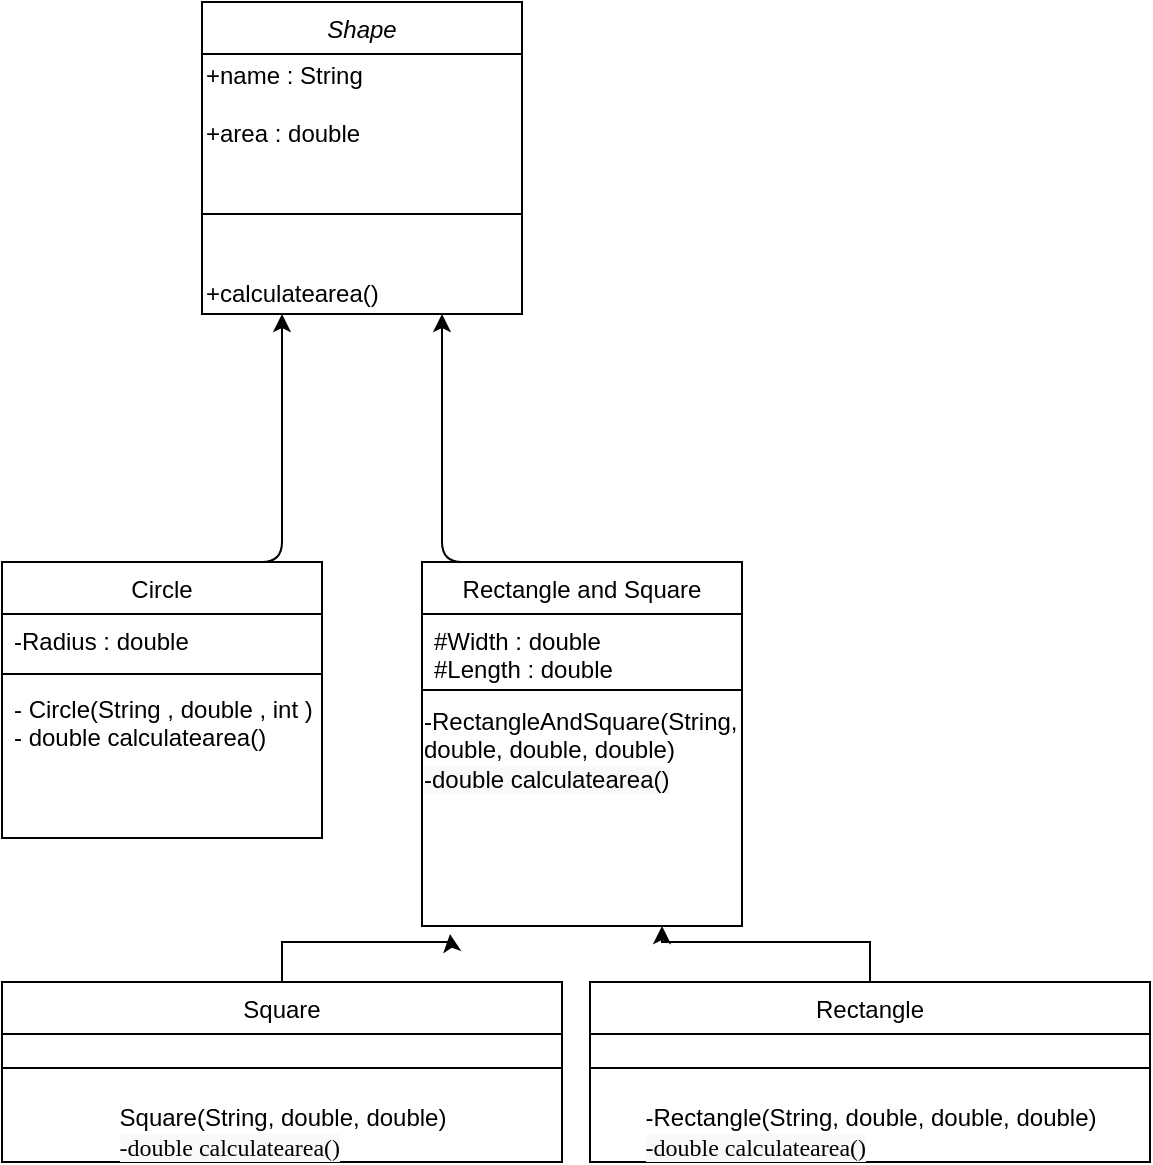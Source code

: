 <mxfile type="github" version="13.7.3">
  <diagram id="C5RBs43oDa-KdzZeNtuy" name="Page-1">
    <mxGraphModel grid="1" shadow="0" math="0" pageHeight="1169" pageWidth="827" pageScale="1" page="1" fold="1" arrows="1" connect="1" tooltips="1" guides="1" gridSize="10" dy="919" dx="1033">
      <root>
        <mxCell id="WIyWlLk6GJQsqaUBKTNV-0" />
        <mxCell id="WIyWlLk6GJQsqaUBKTNV-1" parent="WIyWlLk6GJQsqaUBKTNV-0" />
        <mxCell id="zkfFHV4jXpPFQw0GAbJ--0" value="Shape" parent="WIyWlLk6GJQsqaUBKTNV-1" vertex="1" style="swimlane;fontStyle=2;align=center;verticalAlign=top;childLayout=stackLayout;horizontal=1;startSize=26;horizontalStack=0;resizeParent=1;resizeLast=0;collapsible=1;marginBottom=0;rounded=0;shadow=0;strokeWidth=1;">
          <mxGeometry height="156" width="160" as="geometry" y="80" x="220">
            <mxRectangle height="26" width="160" as="alternateBounds" y="140" x="230" />
          </mxGeometry>
        </mxCell>
        <mxCell id="gh8xMGNrN26eVv6D6Kvf-16" value="&lt;div align=&quot;left&quot;&gt;+name : String&lt;br&gt;&lt;br&gt;&lt;/div&gt;&lt;div align=&quot;left&quot;&gt;+area : double&lt;/div&gt;" parent="zkfFHV4jXpPFQw0GAbJ--0" vertex="1" style="text;html=1;align=left;verticalAlign=middle;resizable=0;points=[];autosize=1;">
          <mxGeometry height="50" width="160" as="geometry" y="26" />
        </mxCell>
        <mxCell id="zkfFHV4jXpPFQw0GAbJ--4" value="" parent="zkfFHV4jXpPFQw0GAbJ--0" vertex="1" style="line;html=1;strokeWidth=1;align=left;verticalAlign=middle;spacingTop=-1;spacingLeft=3;spacingRight=3;rotatable=0;labelPosition=right;points=[];portConstraint=eastwest;">
          <mxGeometry height="60" width="160" as="geometry" y="76" />
        </mxCell>
        <mxCell id="gh8xMGNrN26eVv6D6Kvf-15" value="+calculatearea()" parent="zkfFHV4jXpPFQw0GAbJ--0" vertex="1" style="text;html=1;strokeColor=none;fillColor=none;align=left;verticalAlign=middle;whiteSpace=wrap;rounded=0;">
          <mxGeometry height="20" width="160" as="geometry" y="136" />
        </mxCell>
        <mxCell id="zkfFHV4jXpPFQw0GAbJ--6" value="Circle" parent="WIyWlLk6GJQsqaUBKTNV-1" vertex="1" style="swimlane;fontStyle=0;align=center;verticalAlign=top;childLayout=stackLayout;horizontal=1;startSize=26;horizontalStack=0;resizeParent=1;resizeLast=0;collapsible=1;marginBottom=0;rounded=0;shadow=0;strokeWidth=1;">
          <mxGeometry height="138" width="160" as="geometry" y="360" x="120">
            <mxRectangle height="26" width="160" as="alternateBounds" y="380" x="130" />
          </mxGeometry>
        </mxCell>
        <mxCell id="zkfFHV4jXpPFQw0GAbJ--8" value="-Radius : double" parent="zkfFHV4jXpPFQw0GAbJ--6" vertex="1" style="text;align=left;verticalAlign=top;spacingLeft=4;spacingRight=4;overflow=hidden;rotatable=0;points=[[0,0.5],[1,0.5]];portConstraint=eastwest;rounded=0;shadow=0;html=0;">
          <mxGeometry height="26" width="160" as="geometry" y="26" />
        </mxCell>
        <mxCell id="zkfFHV4jXpPFQw0GAbJ--9" value="" parent="zkfFHV4jXpPFQw0GAbJ--6" vertex="1" style="line;html=1;strokeWidth=1;align=left;verticalAlign=middle;spacingTop=-1;spacingLeft=3;spacingRight=3;rotatable=0;labelPosition=right;points=[];portConstraint=eastwest;">
          <mxGeometry height="8" width="160" as="geometry" y="52" />
        </mxCell>
        <mxCell id="zkfFHV4jXpPFQw0GAbJ--11" value="- Circle(String , double , int )&lt;br&gt;- double calculatearea()" parent="zkfFHV4jXpPFQw0GAbJ--6" vertex="1" style="text;align=left;verticalAlign=top;spacingLeft=4;spacingRight=4;overflow=hidden;rotatable=0;points=[[0,0.5],[1,0.5]];portConstraint=eastwest;html=1;">
          <mxGeometry height="50" width="160" as="geometry" y="60" />
        </mxCell>
        <mxCell id="zkfFHV4jXpPFQw0GAbJ--13" value="Rectangle and Square" parent="WIyWlLk6GJQsqaUBKTNV-1" vertex="1" style="swimlane;fontStyle=0;align=center;verticalAlign=top;childLayout=stackLayout;horizontal=1;startSize=26;horizontalStack=0;resizeParent=1;resizeLast=0;collapsible=1;marginBottom=0;rounded=0;shadow=0;strokeWidth=1;">
          <mxGeometry height="182" width="160" as="geometry" y="360" x="330">
            <mxRectangle height="26" width="170" as="alternateBounds" y="380" x="340" />
          </mxGeometry>
        </mxCell>
        <mxCell id="zkfFHV4jXpPFQw0GAbJ--14" value="#Width : double &#xa;#Length : double" parent="zkfFHV4jXpPFQw0GAbJ--13" vertex="1" style="text;align=left;verticalAlign=top;spacingLeft=4;spacingRight=4;overflow=hidden;rotatable=0;points=[[0,0.5],[1,0.5]];portConstraint=eastwest;">
          <mxGeometry height="34" width="160" as="geometry" y="26" />
        </mxCell>
        <mxCell id="zkfFHV4jXpPFQw0GAbJ--15" value="" parent="zkfFHV4jXpPFQw0GAbJ--13" vertex="1" style="line;html=1;strokeWidth=1;align=left;verticalAlign=middle;spacingTop=-1;spacingLeft=3;spacingRight=3;rotatable=0;labelPosition=right;points=[];portConstraint=eastwest;">
          <mxGeometry height="8" width="160" as="geometry" y="60" />
        </mxCell>
        <mxCell id="gh8xMGNrN26eVv6D6Kvf-17" value="&lt;div align=&quot;left&quot;&gt;-RectangleAndSquare(String, double, double, double)&lt;br&gt;&lt;span style=&quot;font: 12px / 1.2 &amp;#34;helvetica&amp;#34; ; color: rgb(0 , 0 , 0) ; text-transform: none ; text-indent: 0px ; letter-spacing: normal ; text-decoration: none ; word-spacing: 0px ; display: inline ; float: none ; overflow-wrap: normal ; background-color: rgb(248 , 249 , 250)&quot;&gt;-double calculatearea()&lt;/span&gt;&lt;br&gt;&lt;/div&gt;" parent="zkfFHV4jXpPFQw0GAbJ--13" vertex="1" style="text;html=1;strokeColor=none;fillColor=none;align=center;verticalAlign=middle;whiteSpace=wrap;rounded=0;">
          <mxGeometry height="52" width="160" as="geometry" y="68" />
        </mxCell>
        <mxCell id="gh8xMGNrN26eVv6D6Kvf-4" value="&lt;div align=&quot;left&quot;&gt;&lt;/div&gt;" parent="zkfFHV4jXpPFQw0GAbJ--13" vertex="1" style="text;html=1;strokeColor=none;fillColor=none;align=left;verticalAlign=middle;whiteSpace=wrap;rounded=0;">
          <mxGeometry height="62" width="160" as="geometry" y="120" />
        </mxCell>
        <mxCell id="gh8xMGNrN26eVv6D6Kvf-1" value="" parent="WIyWlLk6GJQsqaUBKTNV-1" style="endArrow=classic;html=1;exitX=0.5;exitY=0;exitDx=0;exitDy=0;entryX=0.75;entryY=1;entryDx=0;entryDy=0;" edge="1" target="zkfFHV4jXpPFQw0GAbJ--0" source="zkfFHV4jXpPFQw0GAbJ--13">
          <mxGeometry height="50" width="50" as="geometry" relative="1">
            <mxPoint as="sourcePoint" y="450" x="-100" />
            <mxPoint as="targetPoint" y="400" x="-50" />
            <Array as="points">
              <mxPoint y="360" x="340" />
            </Array>
          </mxGeometry>
        </mxCell>
        <mxCell id="gh8xMGNrN26eVv6D6Kvf-2" value="" parent="WIyWlLk6GJQsqaUBKTNV-1" style="endArrow=classic;html=1;exitX=0.5;exitY=0;exitDx=0;exitDy=0;entryX=0.25;entryY=1;entryDx=0;entryDy=0;" edge="1" target="zkfFHV4jXpPFQw0GAbJ--0" source="zkfFHV4jXpPFQw0GAbJ--6">
          <mxGeometry height="50" width="50" as="geometry" relative="1">
            <mxPoint as="sourcePoint" y="350" x="200" />
            <mxPoint as="targetPoint" y="310" x="250" />
            <Array as="points">
              <mxPoint y="360" x="260" />
            </Array>
          </mxGeometry>
        </mxCell>
        <mxCell id="gh8xMGNrN26eVv6D6Kvf-10" parent="WIyWlLk6GJQsqaUBKTNV-1" style="edgeStyle=orthogonalEdgeStyle;rounded=0;orthogonalLoop=1;jettySize=auto;html=1;exitX=0.5;exitY=0;exitDx=0;exitDy=0;" edge="1" source="gh8xMGNrN26eVv6D6Kvf-6">
          <mxGeometry as="geometry" relative="1">
            <mxPoint as="targetPoint" y="546" x="344" />
          </mxGeometry>
        </mxCell>
        <mxCell id="gh8xMGNrN26eVv6D6Kvf-6" value="Square" parent="WIyWlLk6GJQsqaUBKTNV-1" vertex="1" style="swimlane;fontStyle=0;align=center;verticalAlign=top;childLayout=stackLayout;horizontal=1;startSize=26;horizontalStack=0;resizeParent=1;resizeLast=0;collapsible=1;marginBottom=0;rounded=0;shadow=0;strokeWidth=1;">
          <mxGeometry height="90" width="280" as="geometry" y="570" x="120">
            <mxRectangle height="26" width="160" as="alternateBounds" y="380" x="130" />
          </mxGeometry>
        </mxCell>
        <mxCell id="gh8xMGNrN26eVv6D6Kvf-8" value="" parent="gh8xMGNrN26eVv6D6Kvf-6" vertex="1" style="line;html=1;strokeWidth=1;align=left;verticalAlign=middle;spacingTop=-1;spacingLeft=3;spacingRight=3;rotatable=0;labelPosition=right;points=[];portConstraint=eastwest;">
          <mxGeometry height="34" width="280" as="geometry" y="26" />
        </mxCell>
        <mxCell id="gh8xMGNrN26eVv6D6Kvf-18" value="&lt;div align=&quot;left&quot; style=&quot;text-align: left ; color: rgb(0 , 0 , 0) ; text-transform: none ; text-indent: 0px ; letter-spacing: normal ; font-family: &amp;#34;helvetica&amp;#34; ; font-size: 12px ; font-style: normal ; font-variant: normal ; font-weight: 400 ; text-decoration: none ; word-spacing: 0px&quot;&gt;Square(String, double, double)&lt;br&gt;&lt;span style=&quot;background-color: rgb(248 , 249 , 250) ; color: rgb(0 , 0 , 0) ; display: inline ; float: none ; font-family: &amp;#34;quot&amp;#34; ; font-stretch: normal ; font-style: normal ; font-variant: normal ; font-weight: normal ; letter-spacing: normal ; line-height: 1.2 ; overflow-wrap: normal ; text-decoration: none ; text-indent: 0px ; text-transform: none ; word-spacing: 0px&quot;&gt;-double calculatearea()&lt;/span&gt;&lt;br&gt;&lt;/div&gt;" parent="gh8xMGNrN26eVv6D6Kvf-6" vertex="1" style="text;html=1;align=center;verticalAlign=middle;resizable=0;points=[];autosize=1;">
          <mxGeometry height="30" width="280" as="geometry" y="60" />
        </mxCell>
        <mxCell id="gh8xMGNrN26eVv6D6Kvf-22" parent="WIyWlLk6GJQsqaUBKTNV-1" style="edgeStyle=orthogonalEdgeStyle;rounded=0;orthogonalLoop=1;jettySize=auto;html=1;exitX=0.5;exitY=0;exitDx=0;exitDy=0;entryX=0.75;entryY=1;entryDx=0;entryDy=0;" edge="1" target="gh8xMGNrN26eVv6D6Kvf-4" source="gh8xMGNrN26eVv6D6Kvf-19">
          <mxGeometry as="geometry" relative="1" />
        </mxCell>
        <mxCell id="gh8xMGNrN26eVv6D6Kvf-19" value="Rectangle" parent="WIyWlLk6GJQsqaUBKTNV-1" vertex="1" style="swimlane;fontStyle=0;align=center;verticalAlign=top;childLayout=stackLayout;horizontal=1;startSize=26;horizontalStack=0;resizeParent=1;resizeLast=0;collapsible=1;marginBottom=0;rounded=0;shadow=0;strokeWidth=1;">
          <mxGeometry height="90" width="280" as="geometry" y="570" x="414">
            <mxRectangle height="26" width="160" as="alternateBounds" y="380" x="130" />
          </mxGeometry>
        </mxCell>
        <mxCell id="gh8xMGNrN26eVv6D6Kvf-20" value="" parent="gh8xMGNrN26eVv6D6Kvf-19" vertex="1" style="line;html=1;strokeWidth=1;align=left;verticalAlign=middle;spacingTop=-1;spacingLeft=3;spacingRight=3;rotatable=0;labelPosition=right;points=[];portConstraint=eastwest;">
          <mxGeometry height="34" width="280" as="geometry" y="26" />
        </mxCell>
        <mxCell id="gh8xMGNrN26eVv6D6Kvf-21" value="&lt;div align=&quot;left&quot; style=&quot;text-align: left ; color: rgb(0 , 0 , 0) ; text-transform: none ; text-indent: 0px ; letter-spacing: normal ; font-size: 12px ; font-style: normal ; font-variant: normal ; font-weight: 400 ; text-decoration: none ; word-spacing: 0px&quot;&gt;-Rectangle(String, double, double, double)&lt;br&gt;&lt;span style=&quot;background-color: rgb(248 , 249 , 250) ; color: rgb(0 , 0 , 0) ; display: inline ; float: none ; font-family: &amp;#34;quot&amp;#34; ; font-style: normal ; font-variant: normal ; font-weight: normal ; letter-spacing: normal ; line-height: 1.2 ; overflow-wrap: normal ; text-decoration: none ; text-indent: 0px ; text-transform: none ; word-spacing: 0px&quot;&gt;-double calculatearea()&lt;/span&gt;&lt;br&gt;&lt;/div&gt;" parent="gh8xMGNrN26eVv6D6Kvf-19" vertex="1" style="text;html=1;align=center;verticalAlign=middle;resizable=0;points=[];autosize=1;">
          <mxGeometry height="30" width="280" as="geometry" y="60" />
        </mxCell>
      </root>
    </mxGraphModel>
  </diagram>
</mxfile>
